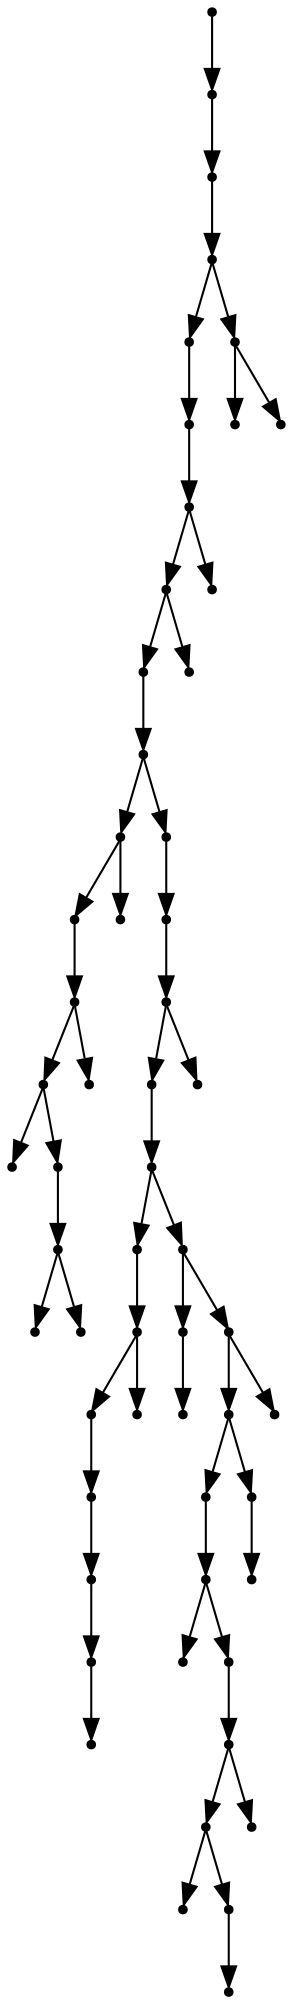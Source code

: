 digraph {
  57 [shape=point];
  56 [shape=point];
  55 [shape=point];
  54 [shape=point];
  50 [shape=point];
  49 [shape=point];
  48 [shape=point];
  46 [shape=point];
  44 [shape=point];
  43 [shape=point];
  10 [shape=point];
  8 [shape=point];
  7 [shape=point];
  5 [shape=point];
  0 [shape=point];
  4 [shape=point];
  3 [shape=point];
  1 [shape=point];
  2 [shape=point];
  6 [shape=point];
  9 [shape=point];
  42 [shape=point];
  41 [shape=point];
  40 [shape=point];
  38 [shape=point];
  37 [shape=point];
  18 [shape=point];
  17 [shape=point];
  15 [shape=point];
  14 [shape=point];
  13 [shape=point];
  12 [shape=point];
  11 [shape=point];
  16 [shape=point];
  36 [shape=point];
  20 [shape=point];
  19 [shape=point];
  35 [shape=point];
  33 [shape=point];
  30 [shape=point];
  29 [shape=point];
  21 [shape=point];
  28 [shape=point];
  27 [shape=point];
  25 [shape=point];
  22 [shape=point];
  24 [shape=point];
  23 [shape=point];
  26 [shape=point];
  32 [shape=point];
  31 [shape=point];
  34 [shape=point];
  39 [shape=point];
  45 [shape=point];
  47 [shape=point];
  53 [shape=point];
  51 [shape=point];
  52 [shape=point];
57 -> 56;
56 -> 55;
55 -> 54;
54 -> 50;
50 -> 49;
49 -> 48;
48 -> 46;
46 -> 44;
44 -> 43;
43 -> 10;
10 -> 8;
8 -> 7;
7 -> 5;
5 -> 0;
5 -> 4;
4 -> 3;
3 -> 1;
3 -> 2;
7 -> 6;
10 -> 9;
43 -> 42;
42 -> 41;
41 -> 40;
40 -> 38;
38 -> 37;
37 -> 18;
18 -> 17;
17 -> 15;
15 -> 14;
14 -> 13;
13 -> 12;
12 -> 11;
17 -> 16;
37 -> 36;
36 -> 20;
20 -> 19;
36 -> 35;
35 -> 33;
33 -> 30;
30 -> 29;
29 -> 21;
29 -> 28;
28 -> 27;
27 -> 25;
25 -> 22;
25 -> 24;
24 -> 23;
27 -> 26;
33 -> 32;
32 -> 31;
35 -> 34;
40 -> 39;
46 -> 45;
48 -> 47;
54 -> 53;
53 -> 51;
53 -> 52;
}

